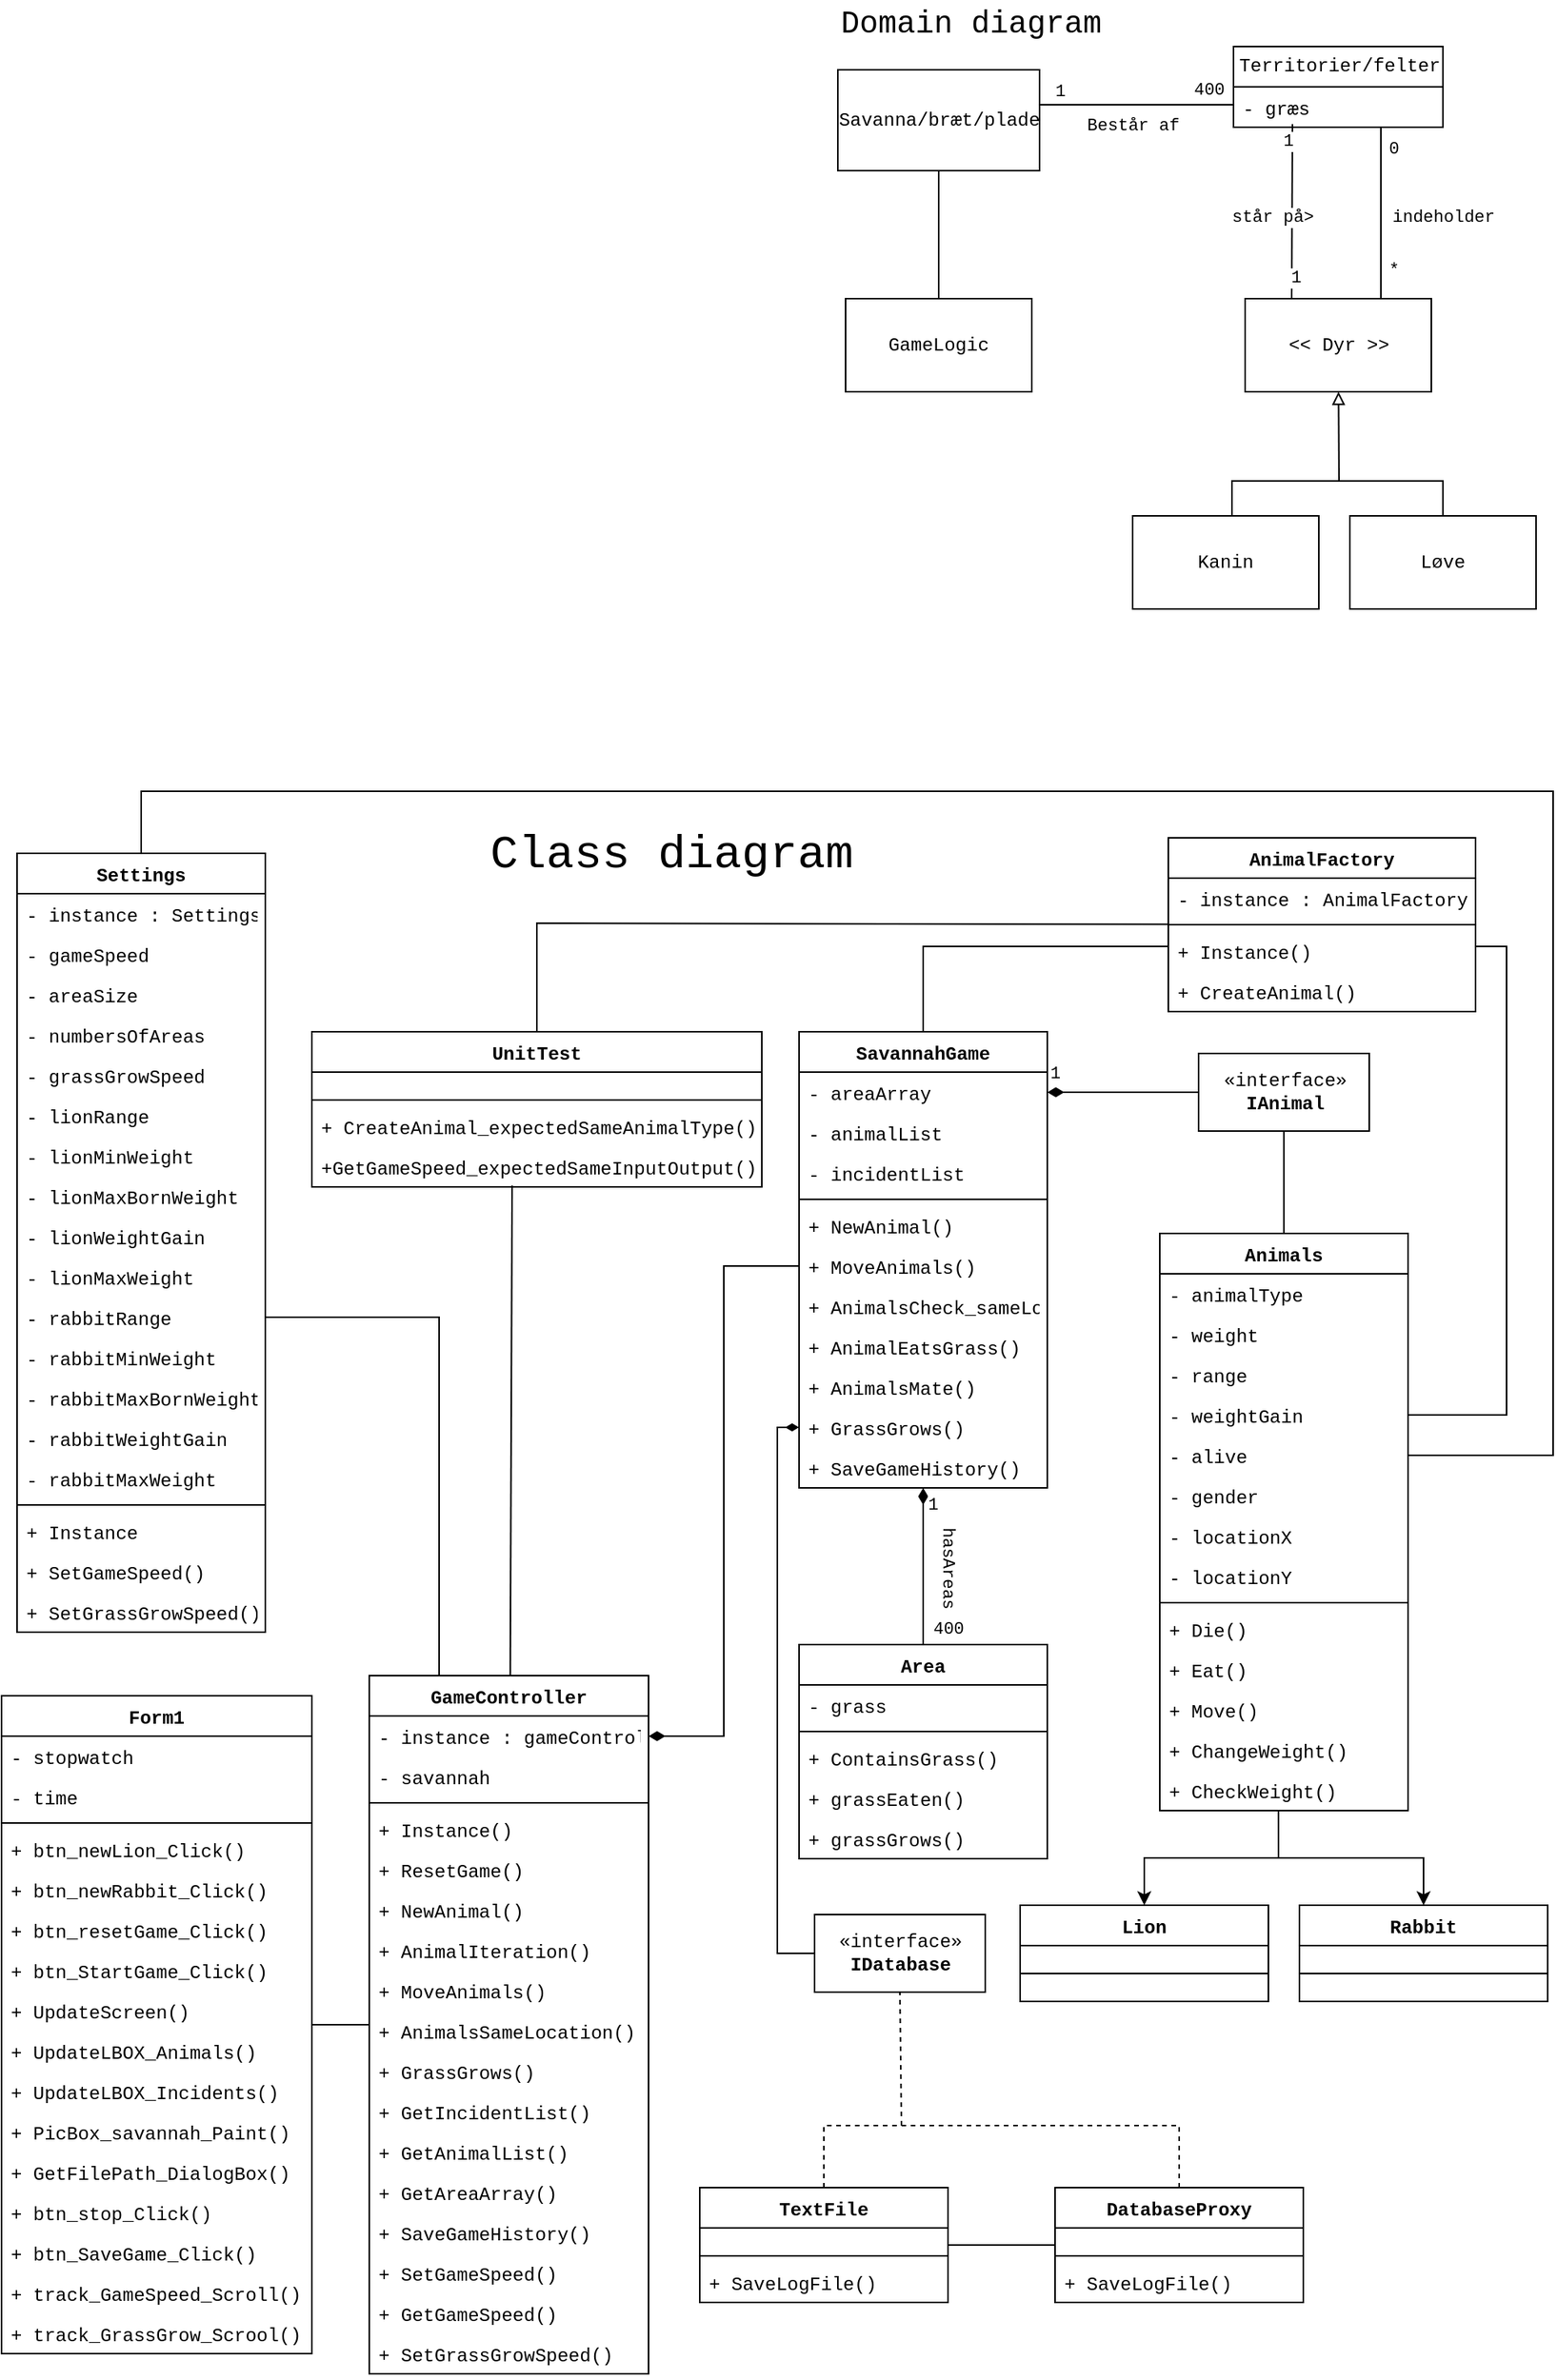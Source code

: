 <mxfile version="13.7.3" type="device"><diagram id="7WRWhtn31coqAiJhuGFI" name="Page-1"><mxGraphModel dx="1749" dy="836" grid="1" gridSize="10" guides="1" tooltips="1" connect="1" arrows="1" fold="1" page="1" pageScale="1" pageWidth="827" pageHeight="1169" math="0" shadow="0"><root><mxCell id="0"/><mxCell id="1" parent="0"/><mxCell id="s7D9YIcMINyvOJAp9cRk-3" value="Består af" style="edgeStyle=orthogonalEdgeStyle;rounded=0;orthogonalLoop=1;jettySize=auto;html=1;endArrow=none;endFill=0;fontFamily=Courier New;" parent="1" edge="1"><mxGeometry x="-0.04" y="-12" relative="1" as="geometry"><mxPoint x="319" y="77.5" as="sourcePoint"/><mxPoint x="444" y="77.5" as="targetPoint"/><mxPoint y="1" as="offset"/></mxGeometry></mxCell><mxCell id="s7D9YIcMINyvOJAp9cRk-4" value="1" style="edgeLabel;html=1;align=center;verticalAlign=middle;resizable=0;points=[];fontFamily=Courier New;" parent="s7D9YIcMINyvOJAp9cRk-3" vertex="1" connectable="0"><mxGeometry x="-0.661" y="-1" relative="1" as="geometry"><mxPoint x="-8" y="-9.5" as="offset"/></mxGeometry></mxCell><mxCell id="s7D9YIcMINyvOJAp9cRk-5" value="400" style="edgeLabel;html=1;align=center;verticalAlign=middle;resizable=0;points=[];fontFamily=Courier New;" parent="s7D9YIcMINyvOJAp9cRk-3" vertex="1" connectable="0"><mxGeometry x="0.815" y="1" relative="1" as="geometry"><mxPoint x="-5" y="-8.5" as="offset"/></mxGeometry></mxCell><mxCell id="smBfxPiUdbEr4Ptt-rTK-6" value="" style="edgeStyle=orthogonalEdgeStyle;rounded=0;orthogonalLoop=1;jettySize=auto;html=1;endArrow=none;endFill=0;fontFamily=Courier New;" parent="1" source="s7D9YIcMINyvOJAp9cRk-1" target="smBfxPiUdbEr4Ptt-rTK-5" edge="1"><mxGeometry relative="1" as="geometry"/></mxCell><mxCell id="s7D9YIcMINyvOJAp9cRk-1" value="Savanna/bræt/plade" style="html=1;fontFamily=Courier New;" parent="1" vertex="1"><mxGeometry x="189" y="55" width="130" height="65" as="geometry"/></mxCell><mxCell id="s7D9YIcMINyvOJAp9cRk-7" value="indeholder" style="edgeStyle=orthogonalEdgeStyle;rounded=0;orthogonalLoop=1;jettySize=auto;html=1;endArrow=none;endFill=0;fontFamily=Courier New;" parent="1" source="s7D9YIcMINyvOJAp9cRk-2" target="s7D9YIcMINyvOJAp9cRk-6" edge="1"><mxGeometry x="0.593" y="50" relative="1" as="geometry"><mxPoint x="-10" y="-30" as="offset"/><Array as="points"><mxPoint x="539" y="180"/><mxPoint x="539" y="180"/></Array></mxGeometry></mxCell><mxCell id="s7D9YIcMINyvOJAp9cRk-22" value="0" style="edgeLabel;html=1;align=center;verticalAlign=middle;resizable=0;points=[];fontFamily=Courier New;" parent="s7D9YIcMINyvOJAp9cRk-7" vertex="1" connectable="0"><mxGeometry x="-0.758" y="3" relative="1" as="geometry"><mxPoint x="4.5" as="offset"/></mxGeometry></mxCell><mxCell id="s7D9YIcMINyvOJAp9cRk-23" value="*" style="edgeLabel;html=1;align=center;verticalAlign=middle;resizable=0;points=[];fontFamily=Courier New;" parent="s7D9YIcMINyvOJAp9cRk-7" vertex="1" connectable="0"><mxGeometry x="0.551" relative="1" as="geometry"><mxPoint x="7.5" y="6" as="offset"/></mxGeometry></mxCell><mxCell id="s7D9YIcMINyvOJAp9cRk-11" value="" style="rounded=0;orthogonalLoop=1;jettySize=auto;html=1;endArrow=none;endFill=0;startArrow=block;startFill=0;fontFamily=Courier New;" parent="1" source="s7D9YIcMINyvOJAp9cRk-6" edge="1"><mxGeometry relative="1" as="geometry"><mxPoint x="512" y="320" as="targetPoint"/></mxGeometry></mxCell><mxCell id="s7D9YIcMINyvOJAp9cRk-6" value="&amp;lt;&amp;lt; Dyr &amp;gt;&amp;gt;" style="whiteSpace=wrap;html=1;fontFamily=Courier New;" parent="1" vertex="1"><mxGeometry x="451.5" y="202.5" width="120" height="60" as="geometry"/></mxCell><mxCell id="s7D9YIcMINyvOJAp9cRk-10" value="Kanin" style="whiteSpace=wrap;html=1;fontFamily=Courier New;" parent="1" vertex="1"><mxGeometry x="379" y="342.5" width="120" height="60" as="geometry"/></mxCell><mxCell id="s7D9YIcMINyvOJAp9cRk-14" value="" style="edgeStyle=orthogonalEdgeStyle;rounded=0;orthogonalLoop=1;jettySize=auto;html=1;endArrow=none;endFill=0;entryX=0.75;entryY=0;entryDx=0;entryDy=0;fontFamily=Courier New;" parent="1" target="s7D9YIcMINyvOJAp9cRk-10" edge="1"><mxGeometry relative="1" as="geometry"><mxPoint x="579" y="343" as="sourcePoint"/><mxPoint x="412.75" y="392.5" as="targetPoint"/><Array as="points"><mxPoint x="579" y="320"/><mxPoint x="443" y="320"/></Array></mxGeometry></mxCell><mxCell id="s7D9YIcMINyvOJAp9cRk-15" value="Løve" style="whiteSpace=wrap;html=1;fontFamily=Courier New;" parent="1" vertex="1"><mxGeometry x="519" y="342.5" width="120" height="60" as="geometry"/></mxCell><mxCell id="smBfxPiUdbEr4Ptt-rTK-5" value="GameLogic" style="whiteSpace=wrap;html=1;fontFamily=Courier New;" parent="1" vertex="1"><mxGeometry x="194" y="202.5" width="120" height="60" as="geometry"/></mxCell><mxCell id="smBfxPiUdbEr4Ptt-rTK-7" value="står på&amp;gt;" style="endArrow=none;html=1;exitX=0.25;exitY=0;exitDx=0;exitDy=0;fontFamily=Courier New;" parent="1" source="s7D9YIcMINyvOJAp9cRk-6" edge="1"><mxGeometry x="-0.068" y="13" width="50" height="50" relative="1" as="geometry"><mxPoint x="486" y="190" as="sourcePoint"/><mxPoint x="482" y="90" as="targetPoint"/><mxPoint as="offset"/></mxGeometry></mxCell><mxCell id="smBfxPiUdbEr4Ptt-rTK-8" value="1" style="edgeLabel;html=1;align=center;verticalAlign=middle;resizable=0;points=[];fontFamily=Courier New;" parent="smBfxPiUdbEr4Ptt-rTK-7" vertex="1" connectable="0"><mxGeometry x="-0.76" y="-2" relative="1" as="geometry"><mxPoint as="offset"/></mxGeometry></mxCell><mxCell id="smBfxPiUdbEr4Ptt-rTK-9" value="1" style="edgeLabel;html=1;align=center;verticalAlign=middle;resizable=0;points=[];fontFamily=Courier New;" parent="smBfxPiUdbEr4Ptt-rTK-7" vertex="1" connectable="0"><mxGeometry x="0.804" y="3" relative="1" as="geometry"><mxPoint as="offset"/></mxGeometry></mxCell><mxCell id="s7D9YIcMINyvOJAp9cRk-2" value="Territorier/felter" style="swimlane;fontStyle=0;childLayout=stackLayout;horizontal=1;startSize=26;fillColor=#ffffff;horizontalStack=0;resizeParent=1;resizeParentMax=0;resizeLast=0;collapsible=1;marginBottom=0;fontFamily=Courier New;fontSize=12;fontColor=#000000;align=center;strokeColor=#000000;html=1;" parent="1" vertex="1"><mxGeometry x="444" y="40" width="135" height="52" as="geometry"/></mxCell><mxCell id="s7D9YIcMINyvOJAp9cRk-26" value="- græs" style="text;strokeColor=none;fillColor=none;align=left;verticalAlign=top;spacingLeft=4;spacingRight=4;overflow=hidden;rotatable=0;points=[[0,0.5],[1,0.5]];portConstraint=eastwest;fontFamily=Courier New;" parent="s7D9YIcMINyvOJAp9cRk-2" vertex="1"><mxGeometry y="26" width="135" height="26" as="geometry"/></mxCell><mxCell id="UDk15Rv_k4dpb640d33o-1" value="&lt;font style=&quot;font-size: 20px&quot;&gt;Domain diagram&lt;/font&gt;" style="text;html=1;strokeColor=none;fillColor=none;align=left;verticalAlign=middle;whiteSpace=wrap;rounded=0;fontFamily=Courier New;" parent="1" vertex="1"><mxGeometry x="189" y="10" width="201" height="30" as="geometry"/></mxCell><mxCell id="UDk15Rv_k4dpb640d33o-2" value="&lt;font&gt;&lt;font style=&quot;font-size: 30px&quot;&gt;Class diagram&lt;/font&gt;&lt;br&gt;&lt;/font&gt;" style="text;html=1;strokeColor=none;fillColor=none;align=left;verticalAlign=middle;whiteSpace=wrap;rounded=0;fontFamily=Courier New;" parent="1" vertex="1"><mxGeometry x="-37" y="545" width="297" height="30" as="geometry"/></mxCell><mxCell id="UDk15Rv_k4dpb640d33o-19" value="" style="edgeStyle=orthogonalEdgeStyle;rounded=0;orthogonalLoop=1;jettySize=auto;html=1;fontFamily=Courier New;endArrow=none;endFill=0;startArrow=diamondThin;startFill=1;endSize=8;startSize=8;" parent="1" source="UDk15Rv_k4dpb640d33o-3" target="UDk15Rv_k4dpb640d33o-14" edge="1"><mxGeometry relative="1" as="geometry"/></mxCell><mxCell id="Z8W7l8LFQZlEEpldUcaF-1" value="400" style="edgeLabel;html=1;align=center;verticalAlign=middle;resizable=0;points=[];fontFamily=Courier New;" vertex="1" connectable="0" parent="UDk15Rv_k4dpb640d33o-19"><mxGeometry x="-0.346" y="3" relative="1" as="geometry"><mxPoint x="13" y="58" as="offset"/></mxGeometry></mxCell><mxCell id="Z8W7l8LFQZlEEpldUcaF-2" value="1" style="edgeLabel;html=1;align=center;verticalAlign=middle;resizable=0;points=[];fontFamily=Courier New;" vertex="1" connectable="0" parent="UDk15Rv_k4dpb640d33o-19"><mxGeometry x="-0.366" y="-1" relative="1" as="geometry"><mxPoint x="7" y="-21" as="offset"/></mxGeometry></mxCell><mxCell id="Z8W7l8LFQZlEEpldUcaF-3" value="hasAreas" style="edgeLabel;html=1;align=center;verticalAlign=middle;resizable=0;points=[];rotation=90;fontFamily=Courier New;" vertex="1" connectable="0" parent="UDk15Rv_k4dpb640d33o-19"><mxGeometry x="-0.148" y="1" relative="1" as="geometry"><mxPoint x="15" y="8" as="offset"/></mxGeometry></mxCell><mxCell id="UDk15Rv_k4dpb640d33o-32" value="" style="edgeStyle=orthogonalEdgeStyle;rounded=0;orthogonalLoop=1;jettySize=auto;html=1;fontFamily=Courier New;exitX=0.478;exitY=1.013;exitDx=0;exitDy=0;exitPerimeter=0;" parent="1" source="UDk15Rv_k4dpb640d33o-65" target="UDk15Rv_k4dpb640d33o-27" edge="1"><mxGeometry relative="1" as="geometry"><mxPoint x="473.62" y="1202.298" as="sourcePoint"/></mxGeometry></mxCell><mxCell id="UDk15Rv_k4dpb640d33o-38" value="" style="edgeStyle=orthogonalEdgeStyle;rounded=0;orthogonalLoop=1;jettySize=auto;html=1;fontFamily=Courier New;exitX=0.478;exitY=0.981;exitDx=0;exitDy=0;exitPerimeter=0;" parent="1" source="UDk15Rv_k4dpb640d33o-65" target="UDk15Rv_k4dpb640d33o-33" edge="1"><mxGeometry relative="1" as="geometry"><mxPoint x="474.74" y="1202.87" as="sourcePoint"/></mxGeometry></mxCell><mxCell id="UDk15Rv_k4dpb640d33o-45" value="«interface»&lt;br&gt;&lt;b&gt;IAnimal&lt;/b&gt;" style="html=1;fontFamily=Courier New;align=center;" parent="1" vertex="1"><mxGeometry x="421.5" y="689" width="110" height="50" as="geometry"/></mxCell><mxCell id="UDk15Rv_k4dpb640d33o-46" value="" style="endArrow=none;html=1;fontFamily=Courier New;exitX=0.5;exitY=1;exitDx=0;exitDy=0;" parent="1" source="UDk15Rv_k4dpb640d33o-45" target="UDk15Rv_k4dpb640d33o-20" edge="1"><mxGeometry width="50" height="50" relative="1" as="geometry"><mxPoint x="385" y="885" as="sourcePoint"/><mxPoint x="435" y="835" as="targetPoint"/></mxGeometry></mxCell><mxCell id="UDk15Rv_k4dpb640d33o-39" value="1" style="endArrow=none;html=1;endSize=12;startArrow=diamondThin;startSize=8;startFill=1;align=left;verticalAlign=bottom;fontFamily=Courier New;elbow=vertical;rounded=0;endFill=0;exitX=1;exitY=0.5;exitDx=0;exitDy=0;" parent="1" source="UDk15Rv_k4dpb640d33o-4" target="UDk15Rv_k4dpb640d33o-45" edge="1"><mxGeometry x="-1" y="3" relative="1" as="geometry"><mxPoint x="235" y="807" as="sourcePoint"/><mxPoint x="427" y="930" as="targetPoint"/></mxGeometry></mxCell><mxCell id="dFG0rtKndEWQQzEGubpr-2" value="" style="edgeStyle=orthogonalEdgeStyle;rounded=0;orthogonalLoop=1;jettySize=auto;html=1;exitX=0.5;exitY=0;exitDx=0;exitDy=0;endArrow=none;endFill=0;entryX=0;entryY=0.5;entryDx=0;entryDy=0;fontFamily=Courier New;" parent="1" source="UDk15Rv_k4dpb640d33o-3" target="dFG0rtKndEWQQzEGubpr-9" edge="1"><mxGeometry relative="1" as="geometry"><mxPoint x="340" y="610" as="targetPoint"/><Array as="points"><mxPoint x="244" y="620"/><mxPoint x="402" y="620"/></Array></mxGeometry></mxCell><mxCell id="dFG0rtKndEWQQzEGubpr-4" value="" style="edgeStyle=orthogonalEdgeStyle;rounded=0;orthogonalLoop=1;jettySize=auto;html=1;entryX=1;entryY=0.5;entryDx=0;entryDy=0;endArrow=none;endFill=0;fontFamily=Courier New;exitX=1;exitY=-0.154;exitDx=0;exitDy=0;exitPerimeter=0;" parent="1" target="UDk15Rv_k4dpb640d33o-62" edge="1" source="dFG0rtKndEWQQzEGubpr-9"><mxGeometry relative="1" as="geometry"><mxPoint x="561.5" y="620" as="sourcePoint"/><mxPoint x="641.5" y="620" as="targetPoint"/><Array as="points"><mxPoint x="600" y="620"/><mxPoint x="620" y="620"/><mxPoint x="620" y="922"/></Array></mxGeometry></mxCell><mxCell id="dFG0rtKndEWQQzEGubpr-59" value="«interface»&lt;br&gt;&lt;b&gt;IDatabase&lt;/b&gt;" style="html=1;fontFamily=Courier New;" parent="1" vertex="1"><mxGeometry x="174" y="1244" width="110" height="50" as="geometry"/></mxCell><mxCell id="dFG0rtKndEWQQzEGubpr-60" value="" style="endArrow=none;html=1;strokeColor=#000000;fontFamily=Courier New;entryX=0.5;entryY=1;entryDx=0;entryDy=0;exitX=0.5;exitY=0;exitDx=0;exitDy=0;dashed=1;rounded=0;" parent="1" source="dFG0rtKndEWQQzEGubpr-55" target="dFG0rtKndEWQQzEGubpr-59" edge="1"><mxGeometry width="50" height="50" relative="1" as="geometry"><mxPoint x="235" y="1260" as="sourcePoint"/><mxPoint x="285" y="1210" as="targetPoint"/><Array as="points"><mxPoint x="180" y="1380"/><mxPoint x="230" y="1380"/></Array></mxGeometry></mxCell><mxCell id="dFG0rtKndEWQQzEGubpr-61" value="" style="endArrow=diamondThin;html=1;strokeColor=#000000;fontFamily=Courier New;exitX=0;exitY=0.5;exitDx=0;exitDy=0;entryX=0;entryY=0.5;entryDx=0;entryDy=0;rounded=0;jumpSize=6;strokeWidth=1;endFill=1;startSize=8;" parent="1" source="dFG0rtKndEWQQzEGubpr-59" target="UDk15Rv_k4dpb640d33o-75" edge="1"><mxGeometry width="50" height="50" relative="1" as="geometry"><mxPoint x="120" y="1270" as="sourcePoint"/><mxPoint x="170" y="1220" as="targetPoint"/><Array as="points"><mxPoint x="150" y="1269"/><mxPoint x="150" y="930"/></Array></mxGeometry></mxCell><mxCell id="dFG0rtKndEWQQzEGubpr-63" value="" style="endArrow=none;html=1;strokeColor=#000000;fontFamily=Courier New;exitX=1;exitY=0.5;exitDx=0;exitDy=0;entryX=0;entryY=0.5;entryDx=0;entryDy=0;rounded=0;edgeStyle=elbowEdgeStyle;endFill=0;startArrow=diamondThin;startFill=1;startSize=8;endSize=8;" parent="1" source="dFG0rtKndEWQQzEGubpr-52" edge="1"><mxGeometry width="50" height="50" relative="1" as="geometry"><mxPoint x="230" y="1040" as="sourcePoint"/><mxPoint x="164.0" y="826" as="targetPoint"/></mxGeometry></mxCell><mxCell id="dFG0rtKndEWQQzEGubpr-12" value="1" style="text;html=1;strokeColor=none;fillColor=none;align=center;verticalAlign=middle;whiteSpace=wrap;rounded=0;fontFamily=Courier New;" parent="1" vertex="1"><mxGeometry x="27" y="675" width="30" height="20" as="geometry"/></mxCell><mxCell id="dFG0rtKndEWQQzEGubpr-68" value="" style="edgeStyle=orthogonalEdgeStyle;rounded=0;orthogonalLoop=1;jettySize=auto;html=1;endArrow=none;endFill=0;strokeColor=#000000;fontFamily=Courier New;" parent="1" source="dFG0rtKndEWQQzEGubpr-51" target="dFG0rtKndEWQQzEGubpr-64" edge="1"><mxGeometry relative="1" as="geometry"/></mxCell><mxCell id="dFG0rtKndEWQQzEGubpr-50" value="" style="rounded=0;orthogonalLoop=1;jettySize=auto;html=1;endArrow=none;endFill=0;strokeColor=#000000;fontFamily=Courier New;exitX=0.5;exitY=0;exitDx=0;exitDy=0;entryX=1;entryY=0.5;entryDx=0;entryDy=0;edgeStyle=orthogonalEdgeStyle;" parent="1" source="UDk15Rv_k4dpb640d33o-50" target="UDk15Rv_k4dpb640d33o-61" edge="1"><mxGeometry relative="1" as="geometry"><mxPoint x="660" y="520" as="targetPoint"/><Array as="points"><mxPoint x="-260" y="520"/><mxPoint x="650" y="520"/><mxPoint x="650" y="948"/></Array></mxGeometry></mxCell><mxCell id="dFG0rtKndEWQQzEGubpr-10" value="1" style="text;html=1;strokeColor=none;fillColor=none;align=center;verticalAlign=middle;whiteSpace=wrap;rounded=0;fontFamily=Courier New;" parent="1" vertex="1"><mxGeometry x="571.5" y="550" width="40" height="20" as="geometry"/></mxCell><mxCell id="Z8W7l8LFQZlEEpldUcaF-18" value="" style="endArrow=none;html=1;fontFamily=Courier New;entryX=1;entryY=0.5;entryDx=0;entryDy=0;rounded=0;exitX=0.25;exitY=0;exitDx=0;exitDy=0;" edge="1" parent="1" source="dFG0rtKndEWQQzEGubpr-51" target="dFG0rtKndEWQQzEGubpr-24"><mxGeometry width="50" height="50" relative="1" as="geometry"><mxPoint x="70" y="1120" as="sourcePoint"/><mxPoint x="120" y="1070" as="targetPoint"/><Array as="points"><mxPoint x="-68" y="859"/></Array></mxGeometry></mxCell><mxCell id="Z8W7l8LFQZlEEpldUcaF-25" value="" style="endArrow=none;html=1;fontFamily=Courier New;" edge="1" parent="1" source="Z8W7l8LFQZlEEpldUcaF-20" target="dFG0rtKndEWQQzEGubpr-55"><mxGeometry width="50" height="50" relative="1" as="geometry"><mxPoint x="-210" y="1720" as="sourcePoint"/><mxPoint x="-160" y="1670" as="targetPoint"/></mxGeometry></mxCell><mxCell id="Z8W7l8LFQZlEEpldUcaF-31" value="" style="endArrow=none;dashed=1;html=1;strokeWidth=1;fontFamily=Courier New;rounded=0;" edge="1" parent="1" target="Z8W7l8LFQZlEEpldUcaF-20"><mxGeometry width="50" height="50" relative="1" as="geometry"><mxPoint x="230" y="1380" as="sourcePoint"/><mxPoint x="350" y="1170" as="targetPoint"/><Array as="points"><mxPoint x="409" y="1380"/></Array></mxGeometry></mxCell><mxCell id="dFG0rtKndEWQQzEGubpr-6" value="AnimalFactory&#10;" style="swimlane;fontStyle=1;align=center;verticalAlign=top;childLayout=stackLayout;horizontal=1;startSize=26;horizontalStack=0;resizeParent=1;resizeParentMax=0;resizeLast=0;collapsible=1;marginBottom=0;fontFamily=Courier New;" parent="1" vertex="1"><mxGeometry x="402" y="550" width="198" height="112" as="geometry"/></mxCell><mxCell id="dFG0rtKndEWQQzEGubpr-7" value="- instance : AnimalFactory" style="text;strokeColor=none;fillColor=none;align=left;verticalAlign=top;spacingLeft=4;spacingRight=4;overflow=hidden;rotatable=0;points=[[0,0.5],[1,0.5]];portConstraint=eastwest;fontFamily=Courier New;" parent="dFG0rtKndEWQQzEGubpr-6" vertex="1"><mxGeometry y="26" width="198" height="26" as="geometry"/></mxCell><mxCell id="dFG0rtKndEWQQzEGubpr-8" value="" style="line;strokeWidth=1;fillColor=none;align=left;verticalAlign=middle;spacingTop=-1;spacingLeft=3;spacingRight=3;rotatable=0;labelPosition=right;points=[];portConstraint=eastwest;fontFamily=Courier New;" parent="dFG0rtKndEWQQzEGubpr-6" vertex="1"><mxGeometry y="52" width="198" height="8" as="geometry"/></mxCell><mxCell id="dFG0rtKndEWQQzEGubpr-9" value="+ Instance()&#10;" style="text;strokeColor=none;fillColor=none;align=left;verticalAlign=top;spacingLeft=4;spacingRight=4;overflow=hidden;rotatable=0;points=[[0,0.5],[1,0.5]];portConstraint=eastwest;fontFamily=Courier New;" parent="dFG0rtKndEWQQzEGubpr-6" vertex="1"><mxGeometry y="60" width="198" height="26" as="geometry"/></mxCell><mxCell id="dFG0rtKndEWQQzEGubpr-13" value="+ CreateAnimal()" style="text;strokeColor=none;fillColor=none;align=left;verticalAlign=top;spacingLeft=4;spacingRight=4;overflow=hidden;rotatable=0;points=[[0,0.5],[1,0.5]];portConstraint=eastwest;fontFamily=Courier New;" parent="dFG0rtKndEWQQzEGubpr-6" vertex="1"><mxGeometry y="86" width="198" height="26" as="geometry"/></mxCell><mxCell id="UDk15Rv_k4dpb640d33o-20" value="Animals" style="swimlane;fontStyle=1;align=center;verticalAlign=top;childLayout=stackLayout;horizontal=1;startSize=26;horizontalStack=0;resizeParent=1;resizeParentMax=0;resizeLast=0;collapsible=1;marginBottom=0;fontFamily=Courier New;" parent="1" vertex="1"><mxGeometry x="396.5" y="805" width="160" height="372" as="geometry"/></mxCell><mxCell id="UDk15Rv_k4dpb640d33o-21" value="- animalType&#10;" style="text;strokeColor=none;fillColor=none;align=left;verticalAlign=top;spacingLeft=4;spacingRight=4;overflow=hidden;rotatable=0;points=[[0,0.5],[1,0.5]];portConstraint=eastwest;fontFamily=Courier New;" parent="UDk15Rv_k4dpb640d33o-20" vertex="1"><mxGeometry y="26" width="160" height="26" as="geometry"/></mxCell><mxCell id="UDk15Rv_k4dpb640d33o-22" value="- weight" style="text;strokeColor=none;fillColor=none;align=left;verticalAlign=top;spacingLeft=4;spacingRight=4;overflow=hidden;rotatable=0;points=[[0,0.5],[1,0.5]];portConstraint=eastwest;fontFamily=Courier New;" parent="UDk15Rv_k4dpb640d33o-20" vertex="1"><mxGeometry y="52" width="160" height="26" as="geometry"/></mxCell><mxCell id="UDk15Rv_k4dpb640d33o-59" value="- range" style="text;strokeColor=none;fillColor=none;align=left;verticalAlign=top;spacingLeft=4;spacingRight=4;overflow=hidden;rotatable=0;points=[[0,0.5],[1,0.5]];portConstraint=eastwest;fontFamily=Courier New;" parent="UDk15Rv_k4dpb640d33o-20" vertex="1"><mxGeometry y="78" width="160" height="26" as="geometry"/></mxCell><mxCell id="UDk15Rv_k4dpb640d33o-62" value="- weightGain" style="text;strokeColor=none;fillColor=none;align=left;verticalAlign=top;spacingLeft=4;spacingRight=4;overflow=hidden;rotatable=0;points=[[0,0.5],[1,0.5]];portConstraint=eastwest;fontFamily=Courier New;" parent="UDk15Rv_k4dpb640d33o-20" vertex="1"><mxGeometry y="104" width="160" height="26" as="geometry"/></mxCell><mxCell id="UDk15Rv_k4dpb640d33o-61" value="- alive" style="text;strokeColor=none;fillColor=none;align=left;verticalAlign=top;spacingLeft=4;spacingRight=4;overflow=hidden;rotatable=0;points=[[0,0.5],[1,0.5]];portConstraint=eastwest;fontFamily=Courier New;" parent="UDk15Rv_k4dpb640d33o-20" vertex="1"><mxGeometry y="130" width="160" height="26" as="geometry"/></mxCell><mxCell id="UDk15Rv_k4dpb640d33o-60" value="- gender" style="text;strokeColor=none;fillColor=none;align=left;verticalAlign=top;spacingLeft=4;spacingRight=4;overflow=hidden;rotatable=0;points=[[0,0.5],[1,0.5]];portConstraint=eastwest;fontFamily=Courier New;" parent="UDk15Rv_k4dpb640d33o-20" vertex="1"><mxGeometry y="156" width="160" height="26" as="geometry"/></mxCell><mxCell id="UDk15Rv_k4dpb640d33o-63" value="- locationX" style="text;strokeColor=none;fillColor=none;align=left;verticalAlign=top;spacingLeft=4;spacingRight=4;overflow=hidden;rotatable=0;points=[[0,0.5],[1,0.5]];portConstraint=eastwest;fontFamily=Courier New;" parent="UDk15Rv_k4dpb640d33o-20" vertex="1"><mxGeometry y="182" width="160" height="26" as="geometry"/></mxCell><mxCell id="UDk15Rv_k4dpb640d33o-64" value="- locationY" style="text;strokeColor=none;fillColor=none;align=left;verticalAlign=top;spacingLeft=4;spacingRight=4;overflow=hidden;rotatable=0;points=[[0,0.5],[1,0.5]];portConstraint=eastwest;fontFamily=Courier New;" parent="UDk15Rv_k4dpb640d33o-20" vertex="1"><mxGeometry y="208" width="160" height="26" as="geometry"/></mxCell><mxCell id="UDk15Rv_k4dpb640d33o-23" value="" style="line;strokeWidth=1;fillColor=none;align=left;verticalAlign=middle;spacingTop=-1;spacingLeft=3;spacingRight=3;rotatable=0;labelPosition=right;points=[];portConstraint=eastwest;fontFamily=Courier New;" parent="UDk15Rv_k4dpb640d33o-20" vertex="1"><mxGeometry y="234" width="160" height="8" as="geometry"/></mxCell><mxCell id="UDk15Rv_k4dpb640d33o-24" value="+ Die()" style="text;strokeColor=none;fillColor=none;align=left;verticalAlign=top;spacingLeft=4;spacingRight=4;overflow=hidden;rotatable=0;points=[[0,0.5],[1,0.5]];portConstraint=eastwest;fontFamily=Courier New;" parent="UDk15Rv_k4dpb640d33o-20" vertex="1"><mxGeometry y="242" width="160" height="26" as="geometry"/></mxCell><mxCell id="UDk15Rv_k4dpb640d33o-54" value="+ Eat()" style="text;strokeColor=none;fillColor=none;align=left;verticalAlign=top;spacingLeft=4;spacingRight=4;overflow=hidden;rotatable=0;points=[[0,0.5],[1,0.5]];portConstraint=eastwest;fontFamily=Courier New;" parent="UDk15Rv_k4dpb640d33o-20" vertex="1"><mxGeometry y="268" width="160" height="26" as="geometry"/></mxCell><mxCell id="UDk15Rv_k4dpb640d33o-58" value="+ Move()" style="text;strokeColor=none;fillColor=none;align=left;verticalAlign=top;spacingLeft=4;spacingRight=4;overflow=hidden;rotatable=0;points=[[0,0.5],[1,0.5]];portConstraint=eastwest;fontFamily=Courier New;" parent="UDk15Rv_k4dpb640d33o-20" vertex="1"><mxGeometry y="294" width="160" height="26" as="geometry"/></mxCell><mxCell id="UDk15Rv_k4dpb640d33o-55" value="+ ChangeWeight()" style="text;strokeColor=none;fillColor=none;align=left;verticalAlign=top;spacingLeft=4;spacingRight=4;overflow=hidden;rotatable=0;points=[[0,0.5],[1,0.5]];portConstraint=eastwest;fontFamily=Courier New;" parent="UDk15Rv_k4dpb640d33o-20" vertex="1"><mxGeometry y="320" width="160" height="26" as="geometry"/></mxCell><mxCell id="UDk15Rv_k4dpb640d33o-65" value="+ CheckWeight()" style="text;strokeColor=none;fillColor=none;align=left;verticalAlign=top;spacingLeft=4;spacingRight=4;overflow=hidden;rotatable=0;points=[[0,0.5],[1,0.5]];portConstraint=eastwest;fontFamily=Courier New;" parent="UDk15Rv_k4dpb640d33o-20" vertex="1"><mxGeometry y="346" width="160" height="26" as="geometry"/></mxCell><mxCell id="UDk15Rv_k4dpb640d33o-3" value="SavannahGame" style="swimlane;fontStyle=1;align=center;verticalAlign=top;childLayout=stackLayout;horizontal=1;startSize=26;horizontalStack=0;resizeParent=1;resizeParentMax=0;resizeLast=0;collapsible=1;marginBottom=0;fontFamily=Courier New;" parent="1" vertex="1"><mxGeometry x="164" y="675" width="160" height="294" as="geometry"/></mxCell><mxCell id="UDk15Rv_k4dpb640d33o-4" value="- areaArray" style="text;strokeColor=none;fillColor=none;align=left;verticalAlign=top;spacingLeft=4;spacingRight=4;overflow=hidden;rotatable=0;points=[[0,0.5],[1,0.5]];portConstraint=eastwest;fontFamily=Courier New;" parent="UDk15Rv_k4dpb640d33o-3" vertex="1"><mxGeometry y="26" width="160" height="26" as="geometry"/></mxCell><mxCell id="UDk15Rv_k4dpb640d33o-7" value="- animalList" style="text;strokeColor=none;fillColor=none;align=left;verticalAlign=top;spacingLeft=4;spacingRight=4;overflow=hidden;rotatable=0;points=[[0,0.5],[1,0.5]];portConstraint=eastwest;fontFamily=Courier New;" parent="UDk15Rv_k4dpb640d33o-3" vertex="1"><mxGeometry y="52" width="160" height="26" as="geometry"/></mxCell><mxCell id="UDk15Rv_k4dpb640d33o-69" value="- incidentList" style="text;strokeColor=none;fillColor=none;align=left;verticalAlign=top;spacingLeft=4;spacingRight=4;overflow=hidden;rotatable=0;points=[[0,0.5],[1,0.5]];portConstraint=eastwest;fontFamily=Courier New;" parent="UDk15Rv_k4dpb640d33o-3" vertex="1"><mxGeometry y="78" width="160" height="26" as="geometry"/></mxCell><mxCell id="UDk15Rv_k4dpb640d33o-5" value="" style="line;strokeWidth=1;fillColor=none;align=left;verticalAlign=middle;spacingTop=-1;spacingLeft=3;spacingRight=3;rotatable=0;labelPosition=right;points=[];portConstraint=eastwest;fontFamily=Courier New;" parent="UDk15Rv_k4dpb640d33o-3" vertex="1"><mxGeometry y="104" width="160" height="8" as="geometry"/></mxCell><mxCell id="UDk15Rv_k4dpb640d33o-6" value="+ NewAnimal()" style="text;strokeColor=none;fillColor=none;align=left;verticalAlign=top;spacingLeft=4;spacingRight=4;overflow=hidden;rotatable=0;points=[[0,0.5],[1,0.5]];portConstraint=eastwest;fontFamily=Courier New;" parent="UDk15Rv_k4dpb640d33o-3" vertex="1"><mxGeometry y="112" width="160" height="26" as="geometry"/></mxCell><mxCell id="UDk15Rv_k4dpb640d33o-71" value="+ MoveAnimals()" style="text;strokeColor=none;fillColor=none;align=left;verticalAlign=top;spacingLeft=4;spacingRight=4;overflow=hidden;rotatable=0;points=[[0,0.5],[1,0.5]];portConstraint=eastwest;fontFamily=Courier New;" parent="UDk15Rv_k4dpb640d33o-3" vertex="1"><mxGeometry y="138" width="160" height="26" as="geometry"/></mxCell><mxCell id="UDk15Rv_k4dpb640d33o-72" value="+ AnimalsCheck_sameLocation()" style="text;strokeColor=none;fillColor=none;align=left;verticalAlign=top;spacingLeft=4;spacingRight=4;overflow=hidden;rotatable=0;points=[[0,0.5],[1,0.5]];portConstraint=eastwest;fontFamily=Courier New;" parent="UDk15Rv_k4dpb640d33o-3" vertex="1"><mxGeometry y="164" width="160" height="26" as="geometry"/></mxCell><mxCell id="UDk15Rv_k4dpb640d33o-73" value="+ AnimalEatsGrass()" style="text;strokeColor=none;fillColor=none;align=left;verticalAlign=top;spacingLeft=4;spacingRight=4;overflow=hidden;rotatable=0;points=[[0,0.5],[1,0.5]];portConstraint=eastwest;fontFamily=Courier New;" parent="UDk15Rv_k4dpb640d33o-3" vertex="1"><mxGeometry y="190" width="160" height="26" as="geometry"/></mxCell><mxCell id="UDk15Rv_k4dpb640d33o-74" value="+ AnimalsMate()" style="text;strokeColor=none;fillColor=none;align=left;verticalAlign=top;spacingLeft=4;spacingRight=4;overflow=hidden;rotatable=0;points=[[0,0.5],[1,0.5]];portConstraint=eastwest;fontFamily=Courier New;" parent="UDk15Rv_k4dpb640d33o-3" vertex="1"><mxGeometry y="216" width="160" height="26" as="geometry"/></mxCell><mxCell id="UDk15Rv_k4dpb640d33o-75" value="+ GrassGrows()" style="text;strokeColor=none;fillColor=none;align=left;verticalAlign=top;spacingLeft=4;spacingRight=4;overflow=hidden;rotatable=0;points=[[0,0.5],[1,0.5]];portConstraint=eastwest;fontFamily=Courier New;" parent="UDk15Rv_k4dpb640d33o-3" vertex="1"><mxGeometry y="242" width="160" height="26" as="geometry"/></mxCell><mxCell id="Z8W7l8LFQZlEEpldUcaF-19" value="+ SaveGameHistory()&#10;" style="text;strokeColor=none;fillColor=none;align=left;verticalAlign=top;spacingLeft=4;spacingRight=4;overflow=hidden;rotatable=0;points=[[0,0.5],[1,0.5]];portConstraint=eastwest;fontFamily=Courier New;" vertex="1" parent="UDk15Rv_k4dpb640d33o-3"><mxGeometry y="268" width="160" height="26" as="geometry"/></mxCell><mxCell id="UDk15Rv_k4dpb640d33o-14" value="Area&#10;" style="swimlane;fontStyle=1;align=center;verticalAlign=top;childLayout=stackLayout;horizontal=1;startSize=26;horizontalStack=0;resizeParent=1;resizeParentMax=0;resizeLast=0;collapsible=1;marginBottom=0;fontFamily=Courier New;" parent="1" vertex="1"><mxGeometry x="164" y="1070" width="160" height="138" as="geometry"/></mxCell><mxCell id="UDk15Rv_k4dpb640d33o-15" value="- grass" style="text;strokeColor=none;fillColor=none;align=left;verticalAlign=top;spacingLeft=4;spacingRight=4;overflow=hidden;rotatable=0;points=[[0,0.5],[1,0.5]];portConstraint=eastwest;fontFamily=Courier New;" parent="UDk15Rv_k4dpb640d33o-14" vertex="1"><mxGeometry y="26" width="160" height="26" as="geometry"/></mxCell><mxCell id="UDk15Rv_k4dpb640d33o-17" value="" style="line;strokeWidth=1;fillColor=none;align=left;verticalAlign=middle;spacingTop=-1;spacingLeft=3;spacingRight=3;rotatable=0;labelPosition=right;points=[];portConstraint=eastwest;fontFamily=Courier New;" parent="UDk15Rv_k4dpb640d33o-14" vertex="1"><mxGeometry y="52" width="160" height="8" as="geometry"/></mxCell><mxCell id="UDk15Rv_k4dpb640d33o-18" value="+ ContainsGrass()" style="text;strokeColor=none;fillColor=none;align=left;verticalAlign=top;spacingLeft=4;spacingRight=4;overflow=hidden;rotatable=0;points=[[0,0.5],[1,0.5]];portConstraint=eastwest;fontFamily=Courier New;" parent="UDk15Rv_k4dpb640d33o-14" vertex="1"><mxGeometry y="60" width="160" height="26" as="geometry"/></mxCell><mxCell id="UDk15Rv_k4dpb640d33o-68" value="+ grassEaten()" style="text;strokeColor=none;fillColor=none;align=left;verticalAlign=top;spacingLeft=4;spacingRight=4;overflow=hidden;rotatable=0;points=[[0,0.5],[1,0.5]];portConstraint=eastwest;fontFamily=Courier New;" parent="UDk15Rv_k4dpb640d33o-14" vertex="1"><mxGeometry y="86" width="160" height="26" as="geometry"/></mxCell><mxCell id="UDk15Rv_k4dpb640d33o-67" value="+ grassGrows()" style="text;strokeColor=none;fillColor=none;align=left;verticalAlign=top;spacingLeft=4;spacingRight=4;overflow=hidden;rotatable=0;points=[[0,0.5],[1,0.5]];portConstraint=eastwest;fontFamily=Courier New;" parent="UDk15Rv_k4dpb640d33o-14" vertex="1"><mxGeometry y="112" width="160" height="26" as="geometry"/></mxCell><mxCell id="UDk15Rv_k4dpb640d33o-33" value="Lion" style="swimlane;fontStyle=1;align=center;verticalAlign=top;childLayout=stackLayout;horizontal=1;startSize=26;horizontalStack=0;resizeParent=1;resizeParentMax=0;resizeLast=0;collapsible=1;marginBottom=0;fontFamily=Courier New;" parent="1" vertex="1"><mxGeometry x="306.5" y="1238" width="160" height="62" as="geometry"/></mxCell><mxCell id="Z8W7l8LFQZlEEpldUcaF-28" value="" style="text;strokeColor=none;fillColor=none;align=left;verticalAlign=middle;spacingTop=-1;spacingLeft=4;spacingRight=4;rotatable=0;labelPosition=right;points=[];portConstraint=eastwest;fontFamily=Courier New;" vertex="1" parent="UDk15Rv_k4dpb640d33o-33"><mxGeometry y="26" width="160" height="14" as="geometry"/></mxCell><mxCell id="UDk15Rv_k4dpb640d33o-36" value="" style="line;strokeWidth=1;fillColor=none;align=left;verticalAlign=middle;spacingTop=-1;spacingLeft=3;spacingRight=3;rotatable=0;labelPosition=right;points=[];portConstraint=eastwest;fontFamily=Courier New;" parent="UDk15Rv_k4dpb640d33o-33" vertex="1"><mxGeometry y="40" width="160" height="8" as="geometry"/></mxCell><mxCell id="Z8W7l8LFQZlEEpldUcaF-27" value="" style="text;strokeColor=none;fillColor=none;align=left;verticalAlign=middle;spacingTop=-1;spacingLeft=4;spacingRight=4;rotatable=0;labelPosition=right;points=[];portConstraint=eastwest;fontFamily=Courier New;" vertex="1" parent="UDk15Rv_k4dpb640d33o-33"><mxGeometry y="48" width="160" height="14" as="geometry"/></mxCell><mxCell id="UDk15Rv_k4dpb640d33o-27" value="Rabbit" style="swimlane;fontStyle=1;align=center;verticalAlign=top;childLayout=stackLayout;horizontal=1;startSize=26;horizontalStack=0;resizeParent=1;resizeParentMax=0;resizeLast=0;collapsible=1;marginBottom=0;fontFamily=Courier New;" parent="1" vertex="1"><mxGeometry x="486.5" y="1238" width="160" height="62" as="geometry"/></mxCell><mxCell id="Z8W7l8LFQZlEEpldUcaF-30" value="" style="text;strokeColor=none;fillColor=none;align=left;verticalAlign=middle;spacingTop=-1;spacingLeft=4;spacingRight=4;rotatable=0;labelPosition=right;points=[];portConstraint=eastwest;fontFamily=Courier New;" vertex="1" parent="UDk15Rv_k4dpb640d33o-27"><mxGeometry y="26" width="160" height="14" as="geometry"/></mxCell><mxCell id="UDk15Rv_k4dpb640d33o-30" value="" style="line;strokeWidth=1;fillColor=none;align=left;verticalAlign=middle;spacingTop=-1;spacingLeft=3;spacingRight=3;rotatable=0;labelPosition=right;points=[];portConstraint=eastwest;fontFamily=Courier New;" parent="UDk15Rv_k4dpb640d33o-27" vertex="1"><mxGeometry y="40" width="160" height="8" as="geometry"/></mxCell><mxCell id="Z8W7l8LFQZlEEpldUcaF-29" value="" style="text;strokeColor=none;fillColor=none;align=left;verticalAlign=middle;spacingTop=-1;spacingLeft=4;spacingRight=4;rotatable=0;labelPosition=right;points=[];portConstraint=eastwest;fontFamily=Courier New;" vertex="1" parent="UDk15Rv_k4dpb640d33o-27"><mxGeometry y="48" width="160" height="14" as="geometry"/></mxCell><mxCell id="dFG0rtKndEWQQzEGubpr-55" value="TextFile" style="swimlane;fontStyle=1;align=center;verticalAlign=top;childLayout=stackLayout;horizontal=1;startSize=26;horizontalStack=0;resizeParent=1;resizeParentMax=0;resizeLast=0;collapsible=1;marginBottom=0;fontFamily=Courier New;" parent="1" vertex="1"><mxGeometry x="100" y="1420" width="160" height="74" as="geometry"/></mxCell><mxCell id="Z8W7l8LFQZlEEpldUcaF-34" value="" style="text;strokeColor=none;fillColor=none;align=left;verticalAlign=middle;spacingTop=-1;spacingLeft=4;spacingRight=4;rotatable=0;labelPosition=right;points=[];portConstraint=eastwest;fontFamily=Courier New;" vertex="1" parent="dFG0rtKndEWQQzEGubpr-55"><mxGeometry y="26" width="160" height="14" as="geometry"/></mxCell><mxCell id="dFG0rtKndEWQQzEGubpr-57" value="" style="line;strokeWidth=1;fillColor=none;align=left;verticalAlign=middle;spacingTop=-1;spacingLeft=3;spacingRight=3;rotatable=0;labelPosition=right;points=[];portConstraint=eastwest;fontFamily=Courier New;" parent="dFG0rtKndEWQQzEGubpr-55" vertex="1"><mxGeometry y="40" width="160" height="8" as="geometry"/></mxCell><mxCell id="dFG0rtKndEWQQzEGubpr-58" value="+ SaveLogFile()" style="text;strokeColor=none;fillColor=none;align=left;verticalAlign=top;spacingLeft=4;spacingRight=4;overflow=hidden;rotatable=0;points=[[0,0.5],[1,0.5]];portConstraint=eastwest;fontFamily=Courier New;" parent="dFG0rtKndEWQQzEGubpr-55" vertex="1"><mxGeometry y="48" width="160" height="26" as="geometry"/></mxCell><mxCell id="Z8W7l8LFQZlEEpldUcaF-20" value="DatabaseProxy" style="swimlane;fontStyle=1;align=center;verticalAlign=top;childLayout=stackLayout;horizontal=1;startSize=26;horizontalStack=0;resizeParent=1;resizeParentMax=0;resizeLast=0;collapsible=1;marginBottom=0;fontFamily=Courier New;" vertex="1" parent="1"><mxGeometry x="329" y="1420" width="160" height="74" as="geometry"/></mxCell><mxCell id="Z8W7l8LFQZlEEpldUcaF-35" value="" style="text;strokeColor=none;fillColor=none;align=left;verticalAlign=middle;spacingTop=-1;spacingLeft=4;spacingRight=4;rotatable=0;labelPosition=right;points=[];portConstraint=eastwest;fontFamily=Courier New;" vertex="1" parent="Z8W7l8LFQZlEEpldUcaF-20"><mxGeometry y="26" width="160" height="14" as="geometry"/></mxCell><mxCell id="Z8W7l8LFQZlEEpldUcaF-22" value="" style="line;strokeWidth=1;fillColor=none;align=left;verticalAlign=middle;spacingTop=-1;spacingLeft=3;spacingRight=3;rotatable=0;labelPosition=right;points=[];portConstraint=eastwest;fontFamily=Courier New;" vertex="1" parent="Z8W7l8LFQZlEEpldUcaF-20"><mxGeometry y="40" width="160" height="8" as="geometry"/></mxCell><mxCell id="Z8W7l8LFQZlEEpldUcaF-23" value="+ SaveLogFile()" style="text;strokeColor=none;fillColor=none;align=left;verticalAlign=top;spacingLeft=4;spacingRight=4;overflow=hidden;rotatable=0;points=[[0,0.5],[1,0.5]];portConstraint=eastwest;fontFamily=Courier New;" vertex="1" parent="Z8W7l8LFQZlEEpldUcaF-20"><mxGeometry y="48" width="160" height="26" as="geometry"/></mxCell><mxCell id="dFG0rtKndEWQQzEGubpr-51" value="GameController" style="swimlane;fontStyle=1;align=center;verticalAlign=top;childLayout=stackLayout;horizontal=1;startSize=26;horizontalStack=0;resizeParent=1;resizeParentMax=0;resizeLast=0;collapsible=1;marginBottom=0;fontFamily=Courier New;" parent="1" vertex="1"><mxGeometry x="-113" y="1090" width="180" height="450" as="geometry"/></mxCell><mxCell id="dFG0rtKndEWQQzEGubpr-52" value="- instance : gameController&#10;" style="text;strokeColor=none;fillColor=none;align=left;verticalAlign=top;spacingLeft=4;spacingRight=4;overflow=hidden;rotatable=0;points=[[0,0.5],[1,0.5]];portConstraint=eastwest;fontFamily=Courier New;" parent="dFG0rtKndEWQQzEGubpr-51" vertex="1"><mxGeometry y="26" width="180" height="26" as="geometry"/></mxCell><mxCell id="Z8W7l8LFQZlEEpldUcaF-4" value="- savannah" style="text;strokeColor=none;fillColor=none;align=left;verticalAlign=top;spacingLeft=4;spacingRight=4;overflow=hidden;rotatable=0;points=[[0,0.5],[1,0.5]];portConstraint=eastwest;fontFamily=Courier New;" vertex="1" parent="dFG0rtKndEWQQzEGubpr-51"><mxGeometry y="52" width="180" height="26" as="geometry"/></mxCell><mxCell id="dFG0rtKndEWQQzEGubpr-53" value="" style="line;strokeWidth=1;fillColor=none;align=left;verticalAlign=middle;spacingTop=-1;spacingLeft=3;spacingRight=3;rotatable=0;labelPosition=right;points=[];portConstraint=eastwest;fontFamily=Courier New;" parent="dFG0rtKndEWQQzEGubpr-51" vertex="1"><mxGeometry y="78" width="180" height="8" as="geometry"/></mxCell><mxCell id="dFG0rtKndEWQQzEGubpr-54" value="+ Instance()" style="text;strokeColor=none;fillColor=none;align=left;verticalAlign=top;spacingLeft=4;spacingRight=4;overflow=hidden;rotatable=0;points=[[0,0.5],[1,0.5]];portConstraint=eastwest;fontFamily=Courier New;" parent="dFG0rtKndEWQQzEGubpr-51" vertex="1"><mxGeometry y="86" width="180" height="26" as="geometry"/></mxCell><mxCell id="Z8W7l8LFQZlEEpldUcaF-5" value="+ ResetGame()" style="text;strokeColor=none;fillColor=none;align=left;verticalAlign=top;spacingLeft=4;spacingRight=4;overflow=hidden;rotatable=0;points=[[0,0.5],[1,0.5]];portConstraint=eastwest;fontFamily=Courier New;" vertex="1" parent="dFG0rtKndEWQQzEGubpr-51"><mxGeometry y="112" width="180" height="26" as="geometry"/></mxCell><mxCell id="Z8W7l8LFQZlEEpldUcaF-7" value="+ NewAnimal()" style="text;strokeColor=none;fillColor=none;align=left;verticalAlign=top;spacingLeft=4;spacingRight=4;overflow=hidden;rotatable=0;points=[[0,0.5],[1,0.5]];portConstraint=eastwest;fontFamily=Courier New;" vertex="1" parent="dFG0rtKndEWQQzEGubpr-51"><mxGeometry y="138" width="180" height="26" as="geometry"/></mxCell><mxCell id="Z8W7l8LFQZlEEpldUcaF-6" value="+ AnimalIteration()" style="text;strokeColor=none;fillColor=none;align=left;verticalAlign=top;spacingLeft=4;spacingRight=4;overflow=hidden;rotatable=0;points=[[0,0.5],[1,0.5]];portConstraint=eastwest;fontFamily=Courier New;" vertex="1" parent="dFG0rtKndEWQQzEGubpr-51"><mxGeometry y="164" width="180" height="26" as="geometry"/></mxCell><mxCell id="Z8W7l8LFQZlEEpldUcaF-8" value="+ MoveAnimals()" style="text;strokeColor=none;fillColor=none;align=left;verticalAlign=top;spacingLeft=4;spacingRight=4;overflow=hidden;rotatable=0;points=[[0,0.5],[1,0.5]];portConstraint=eastwest;fontFamily=Courier New;" vertex="1" parent="dFG0rtKndEWQQzEGubpr-51"><mxGeometry y="190" width="180" height="26" as="geometry"/></mxCell><mxCell id="Z8W7l8LFQZlEEpldUcaF-9" value="+ AnimalsSameLocation()" style="text;strokeColor=none;fillColor=none;align=left;verticalAlign=top;spacingLeft=4;spacingRight=4;overflow=hidden;rotatable=0;points=[[0,0.5],[1,0.5]];portConstraint=eastwest;fontFamily=Courier New;" vertex="1" parent="dFG0rtKndEWQQzEGubpr-51"><mxGeometry y="216" width="180" height="26" as="geometry"/></mxCell><mxCell id="Z8W7l8LFQZlEEpldUcaF-10" value="+ GrassGrows()" style="text;strokeColor=none;fillColor=none;align=left;verticalAlign=top;spacingLeft=4;spacingRight=4;overflow=hidden;rotatable=0;points=[[0,0.5],[1,0.5]];portConstraint=eastwest;fontFamily=Courier New;" vertex="1" parent="dFG0rtKndEWQQzEGubpr-51"><mxGeometry y="242" width="180" height="26" as="geometry"/></mxCell><mxCell id="Z8W7l8LFQZlEEpldUcaF-11" value="+ GetIncidentList()" style="text;strokeColor=none;fillColor=none;align=left;verticalAlign=top;spacingLeft=4;spacingRight=4;overflow=hidden;rotatable=0;points=[[0,0.5],[1,0.5]];portConstraint=eastwest;fontFamily=Courier New;" vertex="1" parent="dFG0rtKndEWQQzEGubpr-51"><mxGeometry y="268" width="180" height="26" as="geometry"/></mxCell><mxCell id="Z8W7l8LFQZlEEpldUcaF-12" value="+ GetAnimalList()" style="text;strokeColor=none;fillColor=none;align=left;verticalAlign=top;spacingLeft=4;spacingRight=4;overflow=hidden;rotatable=0;points=[[0,0.5],[1,0.5]];portConstraint=eastwest;fontFamily=Courier New;" vertex="1" parent="dFG0rtKndEWQQzEGubpr-51"><mxGeometry y="294" width="180" height="26" as="geometry"/></mxCell><mxCell id="Z8W7l8LFQZlEEpldUcaF-13" value="+ GetAreaArray()" style="text;strokeColor=none;fillColor=none;align=left;verticalAlign=top;spacingLeft=4;spacingRight=4;overflow=hidden;rotatable=0;points=[[0,0.5],[1,0.5]];portConstraint=eastwest;fontFamily=Courier New;" vertex="1" parent="dFG0rtKndEWQQzEGubpr-51"><mxGeometry y="320" width="180" height="26" as="geometry"/></mxCell><mxCell id="Z8W7l8LFQZlEEpldUcaF-14" value="+ SaveGameHistory()" style="text;strokeColor=none;fillColor=none;align=left;verticalAlign=top;spacingLeft=4;spacingRight=4;overflow=hidden;rotatable=0;points=[[0,0.5],[1,0.5]];portConstraint=eastwest;fontFamily=Courier New;" vertex="1" parent="dFG0rtKndEWQQzEGubpr-51"><mxGeometry y="346" width="180" height="26" as="geometry"/></mxCell><mxCell id="Z8W7l8LFQZlEEpldUcaF-15" value="+ SetGameSpeed()" style="text;strokeColor=none;fillColor=none;align=left;verticalAlign=top;spacingLeft=4;spacingRight=4;overflow=hidden;rotatable=0;points=[[0,0.5],[1,0.5]];portConstraint=eastwest;fontFamily=Courier New;" vertex="1" parent="dFG0rtKndEWQQzEGubpr-51"><mxGeometry y="372" width="180" height="26" as="geometry"/></mxCell><mxCell id="Z8W7l8LFQZlEEpldUcaF-16" value="+ GetGameSpeed()" style="text;strokeColor=none;fillColor=none;align=left;verticalAlign=top;spacingLeft=4;spacingRight=4;overflow=hidden;rotatable=0;points=[[0,0.5],[1,0.5]];portConstraint=eastwest;fontFamily=Courier New;" vertex="1" parent="dFG0rtKndEWQQzEGubpr-51"><mxGeometry y="398" width="180" height="26" as="geometry"/></mxCell><mxCell id="Z8W7l8LFQZlEEpldUcaF-17" value="+ SetGrassGrowSpeed()" style="text;strokeColor=none;fillColor=none;align=left;verticalAlign=top;spacingLeft=4;spacingRight=4;overflow=hidden;rotatable=0;points=[[0,0.5],[1,0.5]];portConstraint=eastwest;fontFamily=Courier New;" vertex="1" parent="dFG0rtKndEWQQzEGubpr-51"><mxGeometry y="424" width="180" height="26" as="geometry"/></mxCell><mxCell id="UDk15Rv_k4dpb640d33o-50" value="Settings" style="swimlane;fontStyle=1;align=center;verticalAlign=top;childLayout=stackLayout;horizontal=1;startSize=26;horizontalStack=0;resizeParent=1;resizeParentMax=0;resizeLast=0;collapsible=1;marginBottom=0;fontFamily=Courier New;" parent="1" vertex="1"><mxGeometry x="-340" y="560" width="160" height="502" as="geometry"/></mxCell><mxCell id="UDk15Rv_k4dpb640d33o-51" value="- instance : Settings" style="text;strokeColor=none;fillColor=none;align=left;verticalAlign=top;spacingLeft=4;spacingRight=4;overflow=hidden;rotatable=0;points=[[0,0.5],[1,0.5]];portConstraint=eastwest;fontFamily=Courier New;" parent="UDk15Rv_k4dpb640d33o-50" vertex="1"><mxGeometry y="26" width="160" height="26" as="geometry"/></mxCell><mxCell id="dFG0rtKndEWQQzEGubpr-15" value="- gameSpeed" style="text;strokeColor=none;fillColor=none;align=left;verticalAlign=top;spacingLeft=4;spacingRight=4;overflow=hidden;rotatable=0;points=[[0,0.5],[1,0.5]];portConstraint=eastwest;fontFamily=Courier New;" parent="UDk15Rv_k4dpb640d33o-50" vertex="1"><mxGeometry y="52" width="160" height="26" as="geometry"/></mxCell><mxCell id="dFG0rtKndEWQQzEGubpr-16" value="- areaSize" style="text;strokeColor=none;fillColor=none;align=left;verticalAlign=top;spacingLeft=4;spacingRight=4;overflow=hidden;rotatable=0;points=[[0,0.5],[1,0.5]];portConstraint=eastwest;fontFamily=Courier New;" parent="UDk15Rv_k4dpb640d33o-50" vertex="1"><mxGeometry y="78" width="160" height="26" as="geometry"/></mxCell><mxCell id="dFG0rtKndEWQQzEGubpr-17" value="- numbersOfAreas" style="text;strokeColor=none;fillColor=none;align=left;verticalAlign=top;spacingLeft=4;spacingRight=4;overflow=hidden;rotatable=0;points=[[0,0.5],[1,0.5]];portConstraint=eastwest;fontFamily=Courier New;" parent="UDk15Rv_k4dpb640d33o-50" vertex="1"><mxGeometry y="104" width="160" height="26" as="geometry"/></mxCell><mxCell id="dFG0rtKndEWQQzEGubpr-18" value="- grassGrowSpeed" style="text;strokeColor=none;fillColor=none;align=left;verticalAlign=top;spacingLeft=4;spacingRight=4;overflow=hidden;rotatable=0;points=[[0,0.5],[1,0.5]];portConstraint=eastwest;fontFamily=Courier New;" parent="UDk15Rv_k4dpb640d33o-50" vertex="1"><mxGeometry y="130" width="160" height="26" as="geometry"/></mxCell><mxCell id="dFG0rtKndEWQQzEGubpr-19" value="- lionRange" style="text;strokeColor=none;fillColor=none;align=left;verticalAlign=top;spacingLeft=4;spacingRight=4;overflow=hidden;rotatable=0;points=[[0,0.5],[1,0.5]];portConstraint=eastwest;fontFamily=Courier New;" parent="UDk15Rv_k4dpb640d33o-50" vertex="1"><mxGeometry y="156" width="160" height="26" as="geometry"/></mxCell><mxCell id="dFG0rtKndEWQQzEGubpr-20" value="- lionMinWeight" style="text;strokeColor=none;fillColor=none;align=left;verticalAlign=top;spacingLeft=4;spacingRight=4;overflow=hidden;rotatable=0;points=[[0,0.5],[1,0.5]];portConstraint=eastwest;fontFamily=Courier New;" parent="UDk15Rv_k4dpb640d33o-50" vertex="1"><mxGeometry y="182" width="160" height="26" as="geometry"/></mxCell><mxCell id="dFG0rtKndEWQQzEGubpr-21" value="- lionMaxBornWeight" style="text;strokeColor=none;fillColor=none;align=left;verticalAlign=top;spacingLeft=4;spacingRight=4;overflow=hidden;rotatable=0;points=[[0,0.5],[1,0.5]];portConstraint=eastwest;fontFamily=Courier New;" parent="UDk15Rv_k4dpb640d33o-50" vertex="1"><mxGeometry y="208" width="160" height="26" as="geometry"/></mxCell><mxCell id="dFG0rtKndEWQQzEGubpr-22" value="- lionWeightGain" style="text;strokeColor=none;fillColor=none;align=left;verticalAlign=top;spacingLeft=4;spacingRight=4;overflow=hidden;rotatable=0;points=[[0,0.5],[1,0.5]];portConstraint=eastwest;fontFamily=Courier New;" parent="UDk15Rv_k4dpb640d33o-50" vertex="1"><mxGeometry y="234" width="160" height="26" as="geometry"/></mxCell><mxCell id="dFG0rtKndEWQQzEGubpr-23" value="- lionMaxWeight" style="text;strokeColor=none;fillColor=none;align=left;verticalAlign=top;spacingLeft=4;spacingRight=4;overflow=hidden;rotatable=0;points=[[0,0.5],[1,0.5]];portConstraint=eastwest;fontFamily=Courier New;" parent="UDk15Rv_k4dpb640d33o-50" vertex="1"><mxGeometry y="260" width="160" height="26" as="geometry"/></mxCell><mxCell id="dFG0rtKndEWQQzEGubpr-24" value="- rabbitRange" style="text;strokeColor=none;fillColor=none;align=left;verticalAlign=top;spacingLeft=4;spacingRight=4;overflow=hidden;rotatable=0;points=[[0,0.5],[1,0.5]];portConstraint=eastwest;fontFamily=Courier New;" parent="UDk15Rv_k4dpb640d33o-50" vertex="1"><mxGeometry y="286" width="160" height="26" as="geometry"/></mxCell><mxCell id="dFG0rtKndEWQQzEGubpr-25" value="- rabbitMinWeight" style="text;strokeColor=none;fillColor=none;align=left;verticalAlign=top;spacingLeft=4;spacingRight=4;overflow=hidden;rotatable=0;points=[[0,0.5],[1,0.5]];portConstraint=eastwest;fontFamily=Courier New;" parent="UDk15Rv_k4dpb640d33o-50" vertex="1"><mxGeometry y="312" width="160" height="26" as="geometry"/></mxCell><mxCell id="dFG0rtKndEWQQzEGubpr-27" value="- rabbitMaxBornWeight" style="text;strokeColor=none;fillColor=none;align=left;verticalAlign=top;spacingLeft=4;spacingRight=4;overflow=hidden;rotatable=0;points=[[0,0.5],[1,0.5]];portConstraint=eastwest;fontFamily=Courier New;" parent="UDk15Rv_k4dpb640d33o-50" vertex="1"><mxGeometry y="338" width="160" height="26" as="geometry"/></mxCell><mxCell id="dFG0rtKndEWQQzEGubpr-26" value="- rabbitWeightGain" style="text;strokeColor=none;fillColor=none;align=left;verticalAlign=top;spacingLeft=4;spacingRight=4;overflow=hidden;rotatable=0;points=[[0,0.5],[1,0.5]];portConstraint=eastwest;fontFamily=Courier New;" parent="UDk15Rv_k4dpb640d33o-50" vertex="1"><mxGeometry y="364" width="160" height="26" as="geometry"/></mxCell><mxCell id="dFG0rtKndEWQQzEGubpr-28" value="- rabbitMaxWeight" style="text;strokeColor=none;fillColor=none;align=left;verticalAlign=top;spacingLeft=4;spacingRight=4;overflow=hidden;rotatable=0;points=[[0,0.5],[1,0.5]];portConstraint=eastwest;fontFamily=Courier New;" parent="UDk15Rv_k4dpb640d33o-50" vertex="1"><mxGeometry y="390" width="160" height="26" as="geometry"/></mxCell><mxCell id="UDk15Rv_k4dpb640d33o-52" value="" style="line;strokeWidth=1;fillColor=none;align=left;verticalAlign=middle;spacingTop=-1;spacingLeft=3;spacingRight=3;rotatable=0;labelPosition=right;points=[];portConstraint=eastwest;fontFamily=Courier New;" parent="UDk15Rv_k4dpb640d33o-50" vertex="1"><mxGeometry y="416" width="160" height="8" as="geometry"/></mxCell><mxCell id="UDk15Rv_k4dpb640d33o-53" value="+ Instance" style="text;strokeColor=none;fillColor=none;align=left;verticalAlign=top;spacingLeft=4;spacingRight=4;overflow=hidden;rotatable=0;points=[[0,0.5],[1,0.5]];portConstraint=eastwest;fontFamily=Courier New;" parent="UDk15Rv_k4dpb640d33o-50" vertex="1"><mxGeometry y="424" width="160" height="26" as="geometry"/></mxCell><mxCell id="Z8W7l8LFQZlEEpldUcaF-26" value="+ SetGameSpeed()" style="text;strokeColor=none;fillColor=none;align=left;verticalAlign=top;spacingLeft=4;spacingRight=4;overflow=hidden;rotatable=0;points=[[0,0.5],[1,0.5]];portConstraint=eastwest;fontFamily=Courier New;" vertex="1" parent="UDk15Rv_k4dpb640d33o-50"><mxGeometry y="450" width="160" height="26" as="geometry"/></mxCell><mxCell id="dFG0rtKndEWQQzEGubpr-14" value="+ SetGrassGrowSpeed()" style="text;strokeColor=none;fillColor=none;align=left;verticalAlign=top;spacingLeft=4;spacingRight=4;overflow=hidden;rotatable=0;points=[[0,0.5],[1,0.5]];portConstraint=eastwest;fontFamily=Courier New;" parent="UDk15Rv_k4dpb640d33o-50" vertex="1"><mxGeometry y="476" width="160" height="26" as="geometry"/></mxCell><mxCell id="Z8W7l8LFQZlEEpldUcaF-50" value="UnitTest" style="swimlane;fontStyle=1;align=center;verticalAlign=top;childLayout=stackLayout;horizontal=1;startSize=26;horizontalStack=0;resizeParent=1;resizeParentMax=0;resizeLast=0;collapsible=1;marginBottom=0;fontFamily=Courier New;" vertex="1" parent="1"><mxGeometry x="-150" y="675" width="290" height="100" as="geometry"/></mxCell><mxCell id="Z8W7l8LFQZlEEpldUcaF-54" value="" style="text;strokeColor=none;fillColor=none;align=left;verticalAlign=middle;spacingTop=-1;spacingLeft=4;spacingRight=4;rotatable=0;labelPosition=right;points=[];portConstraint=eastwest;fontFamily=Courier New;" vertex="1" parent="Z8W7l8LFQZlEEpldUcaF-50"><mxGeometry y="26" width="290" height="14" as="geometry"/></mxCell><mxCell id="Z8W7l8LFQZlEEpldUcaF-52" value="" style="line;strokeWidth=1;fillColor=none;align=left;verticalAlign=middle;spacingTop=-1;spacingLeft=3;spacingRight=3;rotatable=0;labelPosition=right;points=[];portConstraint=eastwest;" vertex="1" parent="Z8W7l8LFQZlEEpldUcaF-50"><mxGeometry y="40" width="290" height="8" as="geometry"/></mxCell><mxCell id="Z8W7l8LFQZlEEpldUcaF-53" value="+ CreateAnimal_expectedSameAnimalType()" style="text;strokeColor=none;fillColor=none;align=left;verticalAlign=top;spacingLeft=4;spacingRight=4;overflow=hidden;rotatable=0;points=[[0,0.5],[1,0.5]];portConstraint=eastwest;fontFamily=Courier New;" vertex="1" parent="Z8W7l8LFQZlEEpldUcaF-50"><mxGeometry y="48" width="290" height="26" as="geometry"/></mxCell><mxCell id="Z8W7l8LFQZlEEpldUcaF-56" value="+GetGameSpeed_expectedSameInputOutput()" style="text;strokeColor=none;fillColor=none;align=left;verticalAlign=top;spacingLeft=4;spacingRight=4;overflow=hidden;rotatable=0;points=[[0,0.5],[1,0.5]];portConstraint=eastwest;fontFamily=Courier New;" vertex="1" parent="Z8W7l8LFQZlEEpldUcaF-50"><mxGeometry y="74" width="290" height="26" as="geometry"/></mxCell><mxCell id="Z8W7l8LFQZlEEpldUcaF-58" value="" style="endArrow=none;html=1;strokeWidth=1;fontFamily=Courier New;exitX=0.445;exitY=0.966;exitDx=0;exitDy=0;exitPerimeter=0;" edge="1" parent="1" source="Z8W7l8LFQZlEEpldUcaF-56" target="dFG0rtKndEWQQzEGubpr-51"><mxGeometry width="50" height="50" relative="1" as="geometry"><mxPoint x="90" y="910" as="sourcePoint"/><mxPoint x="140" y="860" as="targetPoint"/></mxGeometry></mxCell><mxCell id="Z8W7l8LFQZlEEpldUcaF-59" value="" style="endArrow=none;html=1;strokeWidth=1;fontFamily=Courier New;exitX=0.5;exitY=0;exitDx=0;exitDy=0;rounded=0;" edge="1" parent="1" source="Z8W7l8LFQZlEEpldUcaF-50" target="dFG0rtKndEWQQzEGubpr-6"><mxGeometry width="50" height="50" relative="1" as="geometry"><mxPoint x="30" y="660" as="sourcePoint"/><mxPoint x="80" y="610" as="targetPoint"/><Array as="points"><mxPoint x="-5" y="605"/></Array></mxGeometry></mxCell><mxCell id="dFG0rtKndEWQQzEGubpr-64" value="Form1" style="swimlane;fontStyle=1;align=center;verticalAlign=top;childLayout=stackLayout;horizontal=1;startSize=26;horizontalStack=0;resizeParent=1;resizeParentMax=0;resizeLast=0;collapsible=1;marginBottom=0;fontFamily=Courier New;" parent="1" vertex="1"><mxGeometry x="-350" y="1103" width="200" height="424" as="geometry"/></mxCell><mxCell id="dFG0rtKndEWQQzEGubpr-65" value="- stopwatch&#10;" style="text;strokeColor=none;fillColor=none;align=left;verticalAlign=top;spacingLeft=4;spacingRight=4;overflow=hidden;rotatable=0;points=[[0,0.5],[1,0.5]];portConstraint=eastwest;fontFamily=Courier New;" parent="dFG0rtKndEWQQzEGubpr-64" vertex="1"><mxGeometry y="26" width="200" height="26" as="geometry"/></mxCell><mxCell id="Z8W7l8LFQZlEEpldUcaF-36" value="- time" style="text;strokeColor=none;fillColor=none;align=left;verticalAlign=top;spacingLeft=4;spacingRight=4;overflow=hidden;rotatable=0;points=[[0,0.5],[1,0.5]];portConstraint=eastwest;fontFamily=Courier New;" vertex="1" parent="dFG0rtKndEWQQzEGubpr-64"><mxGeometry y="52" width="200" height="26" as="geometry"/></mxCell><mxCell id="dFG0rtKndEWQQzEGubpr-66" value="" style="line;strokeWidth=1;fillColor=none;align=left;verticalAlign=middle;spacingTop=-1;spacingLeft=3;spacingRight=3;rotatable=0;labelPosition=right;points=[];portConstraint=eastwest;fontFamily=Courier New;" parent="dFG0rtKndEWQQzEGubpr-64" vertex="1"><mxGeometry y="78" width="200" height="8" as="geometry"/></mxCell><mxCell id="dFG0rtKndEWQQzEGubpr-67" value="+ btn_newLion_Click()" style="text;strokeColor=none;fillColor=none;align=left;verticalAlign=top;spacingLeft=4;spacingRight=4;overflow=hidden;rotatable=0;points=[[0,0.5],[1,0.5]];portConstraint=eastwest;fontFamily=Courier New;" parent="dFG0rtKndEWQQzEGubpr-64" vertex="1"><mxGeometry y="86" width="200" height="26" as="geometry"/></mxCell><mxCell id="Z8W7l8LFQZlEEpldUcaF-38" value="+ btn_newRabbit_Click()" style="text;strokeColor=none;fillColor=none;align=left;verticalAlign=top;spacingLeft=4;spacingRight=4;overflow=hidden;rotatable=0;points=[[0,0.5],[1,0.5]];portConstraint=eastwest;fontFamily=Courier New;" vertex="1" parent="dFG0rtKndEWQQzEGubpr-64"><mxGeometry y="112" width="200" height="26" as="geometry"/></mxCell><mxCell id="Z8W7l8LFQZlEEpldUcaF-39" value="+ btn_resetGame_Click()" style="text;strokeColor=none;fillColor=none;align=left;verticalAlign=top;spacingLeft=4;spacingRight=4;overflow=hidden;rotatable=0;points=[[0,0.5],[1,0.5]];portConstraint=eastwest;fontFamily=Courier New;" vertex="1" parent="dFG0rtKndEWQQzEGubpr-64"><mxGeometry y="138" width="200" height="26" as="geometry"/></mxCell><mxCell id="Z8W7l8LFQZlEEpldUcaF-40" value="+ btn_StartGame_Click()" style="text;strokeColor=none;fillColor=none;align=left;verticalAlign=top;spacingLeft=4;spacingRight=4;overflow=hidden;rotatable=0;points=[[0,0.5],[1,0.5]];portConstraint=eastwest;fontFamily=Courier New;" vertex="1" parent="dFG0rtKndEWQQzEGubpr-64"><mxGeometry y="164" width="200" height="26" as="geometry"/></mxCell><mxCell id="Z8W7l8LFQZlEEpldUcaF-37" value="+ UpdateScreen()" style="text;strokeColor=none;fillColor=none;align=left;verticalAlign=top;spacingLeft=4;spacingRight=4;overflow=hidden;rotatable=0;points=[[0,0.5],[1,0.5]];portConstraint=eastwest;fontFamily=Courier New;" vertex="1" parent="dFG0rtKndEWQQzEGubpr-64"><mxGeometry y="190" width="200" height="26" as="geometry"/></mxCell><mxCell id="Z8W7l8LFQZlEEpldUcaF-41" value="+ UpdateLBOX_Animals()" style="text;strokeColor=none;fillColor=none;align=left;verticalAlign=top;spacingLeft=4;spacingRight=4;overflow=hidden;rotatable=0;points=[[0,0.5],[1,0.5]];portConstraint=eastwest;fontFamily=Courier New;" vertex="1" parent="dFG0rtKndEWQQzEGubpr-64"><mxGeometry y="216" width="200" height="26" as="geometry"/></mxCell><mxCell id="Z8W7l8LFQZlEEpldUcaF-42" value="+ UpdateLBOX_Incidents()" style="text;strokeColor=none;fillColor=none;align=left;verticalAlign=top;spacingLeft=4;spacingRight=4;overflow=hidden;rotatable=0;points=[[0,0.5],[1,0.5]];portConstraint=eastwest;fontFamily=Courier New;" vertex="1" parent="dFG0rtKndEWQQzEGubpr-64"><mxGeometry y="242" width="200" height="26" as="geometry"/></mxCell><mxCell id="Z8W7l8LFQZlEEpldUcaF-45" value="+ PicBox_savannah_Paint()" style="text;strokeColor=none;fillColor=none;align=left;verticalAlign=top;spacingLeft=4;spacingRight=4;overflow=hidden;rotatable=0;points=[[0,0.5],[1,0.5]];portConstraint=eastwest;fontFamily=Courier New;" vertex="1" parent="dFG0rtKndEWQQzEGubpr-64"><mxGeometry y="268" width="200" height="26" as="geometry"/></mxCell><mxCell id="Z8W7l8LFQZlEEpldUcaF-44" value="+ GetFilePath_DialogBox()" style="text;strokeColor=none;fillColor=none;align=left;verticalAlign=top;spacingLeft=4;spacingRight=4;overflow=hidden;rotatable=0;points=[[0,0.5],[1,0.5]];portConstraint=eastwest;fontFamily=Courier New;" vertex="1" parent="dFG0rtKndEWQQzEGubpr-64"><mxGeometry y="294" width="200" height="26" as="geometry"/></mxCell><mxCell id="Z8W7l8LFQZlEEpldUcaF-46" value="+ btn_stop_Click()" style="text;strokeColor=none;fillColor=none;align=left;verticalAlign=top;spacingLeft=4;spacingRight=4;overflow=hidden;rotatable=0;points=[[0,0.5],[1,0.5]];portConstraint=eastwest;fontFamily=Courier New;" vertex="1" parent="dFG0rtKndEWQQzEGubpr-64"><mxGeometry y="320" width="200" height="26" as="geometry"/></mxCell><mxCell id="Z8W7l8LFQZlEEpldUcaF-48" value="+ btn_SaveGame_Click()" style="text;strokeColor=none;fillColor=none;align=left;verticalAlign=top;spacingLeft=4;spacingRight=4;overflow=hidden;rotatable=0;points=[[0,0.5],[1,0.5]];portConstraint=eastwest;fontFamily=Courier New;" vertex="1" parent="dFG0rtKndEWQQzEGubpr-64"><mxGeometry y="346" width="200" height="26" as="geometry"/></mxCell><mxCell id="Z8W7l8LFQZlEEpldUcaF-49" value="+ track_GameSpeed_Scroll()" style="text;strokeColor=none;fillColor=none;align=left;verticalAlign=top;spacingLeft=4;spacingRight=4;overflow=hidden;rotatable=0;points=[[0,0.5],[1,0.5]];portConstraint=eastwest;fontFamily=Courier New;" vertex="1" parent="dFG0rtKndEWQQzEGubpr-64"><mxGeometry y="372" width="200" height="26" as="geometry"/></mxCell><mxCell id="Z8W7l8LFQZlEEpldUcaF-47" value="+ track_GrassGrow_Scrool()" style="text;strokeColor=none;fillColor=none;align=left;verticalAlign=top;spacingLeft=4;spacingRight=4;overflow=hidden;rotatable=0;points=[[0,0.5],[1,0.5]];portConstraint=eastwest;fontFamily=Courier New;" vertex="1" parent="dFG0rtKndEWQQzEGubpr-64"><mxGeometry y="398" width="200" height="26" as="geometry"/></mxCell></root></mxGraphModel></diagram></mxfile>